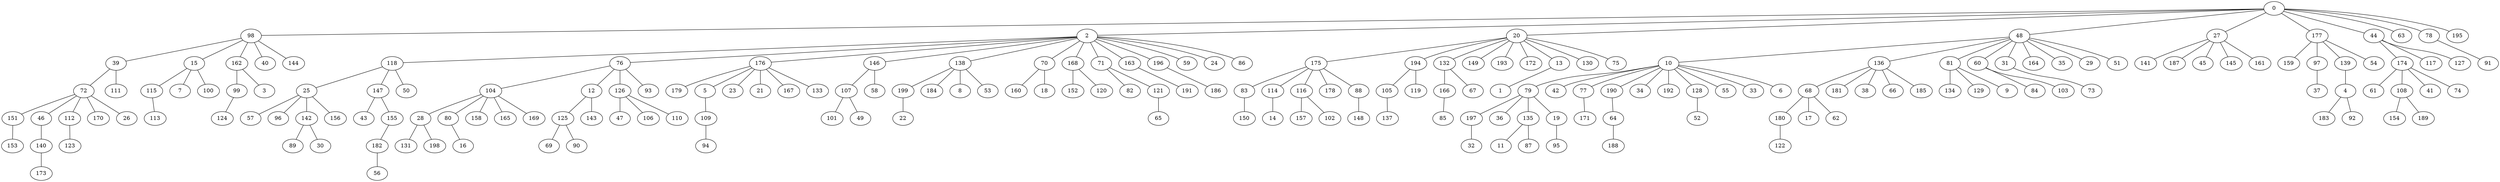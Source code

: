 graph {
0  [Label = "0 (0.00)"]
98  [Label = "98 (12.90)"]
2  [Label = "2 (14.09)"]
20  [Label = "20 (21.22)"]
48  [Label = "48 (21.24)"]
118  [Label = "118 (24.10)"]
76  [Label = "76 (24.38)"]
27  [Label = "27 (24.87)"]
177  [Label = "177 (29.72)"]
10  [Label = "10 (31.24)"]
39  [Label = "39 (31.38)"]
25  [Label = "25 (33.47)"]
44  [Label = "44 (34.29)"]
15  [Label = "15 (34.79)"]
162  [Label = "162 (36.64)"]
104  [Label = "104 (38.39)"]
175  [Label = "175 (38.74)"]
136  [Label = "136 (39.20)"]
176  [Label = "176 (39.55)"]
146  [Label = "146 (40.24)"]
147  [Label = "147 (40.54)"]
79  [Label = "79 (40.72)"]
194  [Label = "194 (40.88)"]
138  [Label = "138 (41.04)"]
12  [Label = "12 (41.19)"]
159  [Label = "159 (41.61)"]
42  [Label = "42 (42.01)"]
81  [Label = "81 (42.03)"]
72  [Label = "72 (42.15)"]
60  [Label = "60 (42.19)"]
31  [Label = "31 (42.44)"]
97  [Label = "97 (43.30)"]
70  [Label = "70 (44.14)"]
126  [Label = "126 (44.67)"]
164  [Label = "164 (45.28)"]
168  [Label = "168 (45.66)"]
132  [Label = "132 (45.76)"]
57  [Label = "57 (45.96)"]
115  [Label = "115 (45.99)"]
63  [Label = "63 (46.05)"]
174  [Label = "174 (46.62)"]
71  [Label = "71 (47.40)"]
83  [Label = "83 (47.49)"]
163  [Label = "163 (47.49)"]
99  [Label = "99 (47.95)"]
114  [Label = "114 (48.20)"]
139  [Label = "139 (48.27)"]
196  [Label = "196 (48.42)"]
68  [Label = "68 (48.60)"]
78  [Label = "78 (48.64)"]
179  [Label = "179 (49.74)"]
107  [Label = "107 (49.75)"]
28  [Label = "28 (49.78)"]
77  [Label = "77 (49.81)"]
125  [Label = "125 (49.88)"]
195  [Label = "195 (50.15)"]
190  [Label = "190 (50.20)"]
149  [Label = "149 (50.41)"]
151  [Label = "151 (50.91)"]
197  [Label = "197 (51.04)"]
46  [Label = "46 (51.07)"]
116  [Label = "116 (51.16)"]
181  [Label = "181 (51.21)"]
54  [Label = "54 (51.82)"]
7  [Label = "7 (52.25)"]
160  [Label = "160 (52.28)"]
93  [Label = "93 (52.29)"]
34  [Label = "34 (52.41)"]
112  [Label = "112 (52.43)"]
37  [Label = "37 (52.50)"]
5  [Label = "5 (52.64)"]
134  [Label = "134 (52.73)"]
178  [Label = "178 (52.73)"]
199  [Label = "199 (53.81)"]
80  [Label = "80 (53.83)"]
23  [Label = "23 (53.97)"]
192  [Label = "192 (54.13)"]
40  [Label = "40 (54.25)"]
129  [Label = "129 (54.53)"]
128  [Label = "128 (54.56)"]
193  [Label = "193 (54.90)"]
184  [Label = "184 (55.04)"]
35  [Label = "35 (55.04)"]
141  [Label = "141 (55.13)"]
166  [Label = "166 (55.25)"]
105  [Label = "105 (55.35)"]
61  [Label = "61 (55.82)"]
43  [Label = "43 (55.84)"]
100  [Label = "100 (55.87)"]
21  [Label = "21 (56.01)"]
36  [Label = "36 (56.24)"]
172  [Label = "172 (56.33)"]
119  [Label = "119 (56.34)"]
135  [Label = "135 (56.40)"]
152  [Label = "152 (56.51)"]
158  [Label = "158 (56.72)"]
150  [Label = "150 (56.91)"]
117  [Label = "117 (56.93)"]
29  [Label = "29 (56.94)"]
96  [Label = "96 (56.95)"]
187  [Label = "187 (57.03)"]
144  [Label = "144 (57.03)"]
82  [Label = "82 (57.05)"]
180  [Label = "180 (57.25)"]
4  [Label = "4 (57.36)"]
13  [Label = "13 (57.61)"]
142  [Label = "142 (57.67)"]
38  [Label = "38 (57.70)"]
18  [Label = "18 (57.87)"]
45  [Label = "45 (58.14)"]
130  [Label = "130 (58.20)"]
156  [Label = "156 (58.32)"]
66  [Label = "66 (58.35)"]
64  [Label = "64 (58.78)"]
69  [Label = "69 (58.86)"]
186  [Label = "186 (59.06)"]
108  [Label = "108 (59.72)"]
19  [Label = "19 (59.81)"]
171  [Label = "171 (59.84)"]
73  [Label = "73 (59.86)"]
120  [Label = "120 (59.93)"]
84  [Label = "84 (59.98)"]
67  [Label = "67 (60.39)"]
14  [Label = "14 (60.62)"]
17  [Label = "17 (60.85)"]
59  [Label = "59 (61.07)"]
24  [Label = "24 (61.24)"]
165  [Label = "165 (61.40)"]
121  [Label = "121 (61.51)"]
32  [Label = "32 (61.56)"]
101  [Label = "101 (61.60)"]
170  [Label = "170 (61.64)"]
169  [Label = "169 (61.80)"]
47  [Label = "47 (61.80)"]
41  [Label = "41 (61.85)"]
155  [Label = "155 (62.42)"]
62  [Label = "62 (62.59)"]
16  [Label = "16 (62.65)"]
50  [Label = "50 (62.79)"]
123  [Label = "123 (62.87)"]
52  [Label = "52 (62.93)"]
88  [Label = "88 (63.34)"]
137  [Label = "137 (63.35)"]
106  [Label = "106 (63.39)"]
143  [Label = "143 (63.49)"]
111  [Label = "111 (63.50)"]
153  [Label = "153 (63.57)"]
91  [Label = "91 (63.63)"]
86  [Label = "86 (63.77)"]
145  [Label = "145 (63.89)"]
161  [Label = "161 (64.46)"]
124  [Label = "124 (64.57)"]
74  [Label = "74 (64.63)"]
75  [Label = "75 (64.77)"]
140  [Label = "140 (65.82)"]
113  [Label = "113 (65.95)"]
191  [Label = "191 (66.04)"]
131  [Label = "131 (66.20)"]
26  [Label = "26 (66.61)"]
22  [Label = "22 (66.65)"]
185  [Label = "185 (66.88)"]
1  [Label = "1 (67.03)"]
11  [Label = "11 (67.15)"]
167  [Label = "167 (67.29)"]
127  [Label = "127 (67.33)"]
103  [Label = "103 (67.33)"]
110  [Label = "110 (67.38)"]
8  [Label = "8 (67.59)"]
157  [Label = "157 (67.60)"]
9  [Label = "9 (68.18)"]
89  [Label = "89 (68.23)"]
51  [Label = "51 (68.36)"]
85  [Label = "85 (68.52)"]
154  [Label = "154 (68.57)"]
188  [Label = "188 (68.61)"]
133  [Label = "133 (69.14)"]
198  [Label = "198 (69.50)"]
55  [Label = "55 (69.68)"]
65  [Label = "65 (69.93)"]
90  [Label = "90 (70.01)"]
30  [Label = "30 (70.30)"]
33  [Label = "33 (70.31)"]
183  [Label = "183 (70.43)"]
182  [Label = "182 (70.47)"]
53  [Label = "53 (70.89)"]
3  [Label = "3 (71.62)"]
58  [Label = "58 (72.37)"]
109  [Label = "109 (72.78)"]
6  [Label = "6 (73.37)"]
92  [Label = "92 (74.07)"]
173  [Label = "173 (74.37)"]
87  [Label = "87 (75.42)"]
49  [Label = "49 (75.80)"]
189  [Label = "189 (76.02)"]
148  [Label = "148 (76.90)"]
122  [Label = "122 (77.34)"]
95  [Label = "95 (80.92)"]
94  [Label = "94 (81.02)"]
102  [Label = "102 (82.36)"]
56  [Label = "56 (84.18)"]

0--98  [Label = "12.90"]
0--2  [Label = "14.09"]
0--20  [Label = "21.22"]
0--48  [Label = "21.24"]
2--118  [Label = "10.01"]
2--76  [Label = "10.29"]
0--27  [Label = "24.87"]
0--177  [Label = "29.72"]
48--10  [Label = "10.00"]
98--39  [Label = "18.48"]
118--25  [Label = "9.37"]
0--44  [Label = "34.29"]
98--15  [Label = "21.89"]
98--162  [Label = "23.74"]
76--104  [Label = "14.02"]
20--175  [Label = "17.52"]
48--136  [Label = "17.96"]
2--176  [Label = "25.46"]
2--146  [Label = "26.14"]
118--147  [Label = "16.44"]
10--79  [Label = "9.49"]
20--194  [Label = "19.66"]
2--138  [Label = "26.95"]
76--12  [Label = "16.81"]
177--159  [Label = "11.89"]
10--42  [Label = "10.78"]
48--81  [Label = "20.79"]
39--72  [Label = "10.77"]
48--60  [Label = "20.95"]
48--31  [Label = "21.20"]
177--97  [Label = "13.58"]
2--70  [Label = "30.04"]
76--126  [Label = "20.30"]
48--164  [Label = "24.04"]
2--168  [Label = "31.57"]
20--132  [Label = "24.54"]
25--57  [Label = "12.49"]
15--115  [Label = "11.21"]
0--63  [Label = "46.05"]
44--174  [Label = "12.33"]
2--71  [Label = "33.31"]
175--83  [Label = "8.75"]
2--163  [Label = "33.40"]
162--99  [Label = "11.31"]
175--114  [Label = "9.45"]
177--139  [Label = "18.56"]
2--196  [Label = "34.33"]
136--68  [Label = "9.40"]
0--78  [Label = "48.64"]
176--179  [Label = "10.18"]
146--107  [Label = "9.52"]
104--28  [Label = "11.38"]
10--77  [Label = "18.57"]
12--125  [Label = "8.69"]
0--195  [Label = "50.15"]
10--190  [Label = "18.96"]
20--149  [Label = "29.19"]
72--151  [Label = "8.76"]
79--197  [Label = "10.32"]
72--46  [Label = "8.92"]
175--116  [Label = "12.41"]
136--181  [Label = "12.01"]
177--54  [Label = "22.10"]
15--7  [Label = "17.46"]
70--160  [Label = "8.14"]
76--93  [Label = "27.92"]
10--34  [Label = "21.17"]
72--112  [Label = "10.28"]
97--37  [Label = "9.20"]
176--5  [Label = "13.08"]
81--134  [Label = "10.70"]
175--178  [Label = "13.99"]
138--199  [Label = "12.77"]
104--80  [Label = "15.43"]
176--23  [Label = "14.41"]
10--192  [Label = "22.89"]
98--40  [Label = "41.35"]
81--129  [Label = "12.50"]
10--128  [Label = "23.32"]
20--193  [Label = "33.68"]
138--184  [Label = "14.00"]
48--35  [Label = "33.80"]
27--141  [Label = "30.26"]
132--166  [Label = "9.49"]
194--105  [Label = "14.47"]
174--61  [Label = "9.20"]
147--43  [Label = "15.31"]
15--100  [Label = "21.08"]
176--21  [Label = "16.46"]
79--36  [Label = "15.52"]
20--172  [Label = "35.11"]
194--119  [Label = "15.47"]
79--135  [Label = "15.67"]
168--152  [Label = "10.85"]
104--158  [Label = "18.33"]
83--150  [Label = "9.42"]
44--117  [Label = "22.64"]
48--29  [Label = "35.70"]
25--96  [Label = "23.48"]
27--187  [Label = "32.16"]
98--144  [Label = "44.14"]
71--82  [Label = "9.65"]
68--180  [Label = "8.65"]
139--4  [Label = "9.09"]
20--13  [Label = "36.39"]
25--142  [Label = "24.20"]
136--38  [Label = "18.50"]
70--18  [Label = "13.73"]
27--45  [Label = "33.27"]
20--130  [Label = "36.98"]
25--156  [Label = "24.85"]
136--66  [Label = "19.15"]
190--64  [Label = "8.58"]
125--69  [Label = "8.98"]
196--186  [Label = "10.64"]
174--108  [Label = "13.10"]
79--19  [Label = "19.08"]
77--171  [Label = "10.03"]
31--73  [Label = "17.42"]
168--120  [Label = "14.28"]
60--84  [Label = "17.78"]
132--67  [Label = "14.63"]
114--14  [Label = "12.42"]
68--17  [Label = "12.25"]
2--59  [Label = "46.98"]
2--24  [Label = "47.15"]
104--165  [Label = "23.01"]
71--121  [Label = "14.11"]
197--32  [Label = "10.52"]
107--101  [Label = "11.84"]
72--170  [Label = "19.49"]
104--169  [Label = "23.40"]
126--47  [Label = "17.13"]
174--41  [Label = "15.23"]
147--155  [Label = "21.88"]
68--62  [Label = "13.99"]
80--16  [Label = "8.82"]
118--50  [Label = "38.69"]
112--123  [Label = "10.44"]
128--52  [Label = "8.37"]
175--88  [Label = "24.60"]
105--137  [Label = "8.00"]
126--106  [Label = "18.72"]
12--143  [Label = "22.31"]
39--111  [Label = "32.12"]
151--153  [Label = "12.66"]
78--91  [Label = "14.99"]
2--86  [Label = "49.68"]
27--145  [Label = "39.02"]
27--161  [Label = "39.59"]
99--124  [Label = "16.62"]
174--74  [Label = "18.01"]
20--75  [Label = "43.56"]
46--140  [Label = "14.75"]
115--113  [Label = "19.95"]
163--191  [Label = "18.55"]
28--131  [Label = "16.42"]
72--26  [Label = "24.45"]
199--22  [Label = "12.84"]
136--185  [Label = "27.68"]
13--1  [Label = "9.42"]
135--11  [Label = "10.75"]
176--167  [Label = "27.74"]
44--127  [Label = "33.04"]
60--103  [Label = "25.14"]
126--110  [Label = "22.70"]
138--8  [Label = "26.55"]
116--157  [Label = "16.44"]
81--9  [Label = "26.15"]
142--89  [Label = "10.56"]
48--51  [Label = "47.12"]
166--85  [Label = "13.27"]
108--154  [Label = "8.84"]
64--188  [Label = "9.83"]
176--133  [Label = "29.59"]
28--198  [Label = "19.72"]
10--55  [Label = "38.45"]
121--65  [Label = "8.42"]
125--90  [Label = "20.13"]
142--30  [Label = "12.63"]
10--33  [Label = "39.07"]
4--183  [Label = "13.07"]
155--182  [Label = "8.06"]
138--53  [Label = "29.85"]
162--3  [Label = "34.98"]
146--58  [Label = "32.13"]
5--109  [Label = "20.14"]
10--6  [Label = "42.14"]
4--92  [Label = "16.71"]
140--173  [Label = "8.54"]
135--87  [Label = "19.02"]
107--49  [Label = "26.05"]
108--189  [Label = "16.29"]
88--148  [Label = "13.56"]
180--122  [Label = "20.10"]
19--95  [Label = "21.11"]
109--94  [Label = "8.25"]
116--102  [Label = "31.20"]
182--56  [Label = "13.70"]
}
